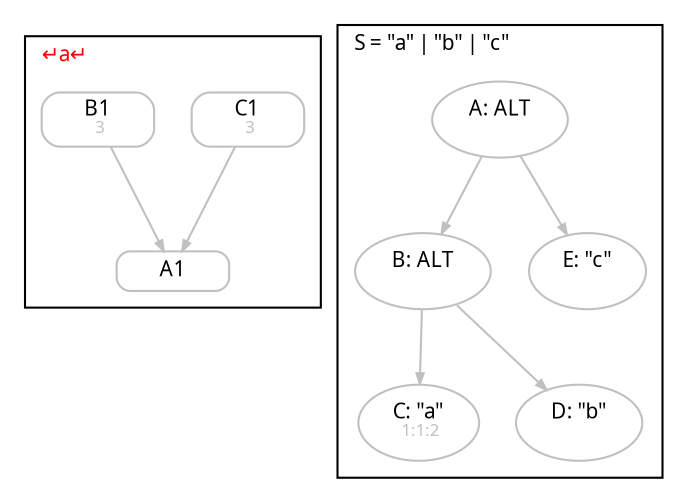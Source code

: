 digraph G {
  fontname = Menlo
  fontsize = 10
  node [fontname = Menlo, fontsize = 10, color = gray]
  edge [fontname = Menlo, fontsize = 10, color = gray, arrowsize = 0.5]

  graph [ordering = out]
  subgraph GSS {
    cluster = true
    label = <↵a↵> fontcolor = red
    labeljust = l
    node [shape = box, style = rounded, height = 0]
    C1 [label = <C1<br/><font color="gray" point-size="8.0"> 3</font>>]
    C1 -> A1
    B1 [label = <B1<br/><font color="gray" point-size="8.0"> 3</font>>]
    B1 -> A1
  }
  subgraph S {
    cluster = true
    label = <S = "a" | "b" | "c">
    labeljust = l
    node [shape = ellipse, height = 0]
    A [label = <A: ALT<br/><font color="gray" point-size="8.0"> </font>>]
    A -> B
    B [label = <B: ALT<br/><font color="gray" point-size="8.0"> </font>>]
    B -> C
    C [label = <C: "a"<br/><font color="gray" point-size="8.0"> 1:1:2</font>>]
    B -> D
    D [label = <D: "b"<br/><font color="gray" point-size="8.0"> </font>>]
    A -> E
    E [label = <E: "c"<br/><font color="gray" point-size="8.0"> </font>>]
  }
}